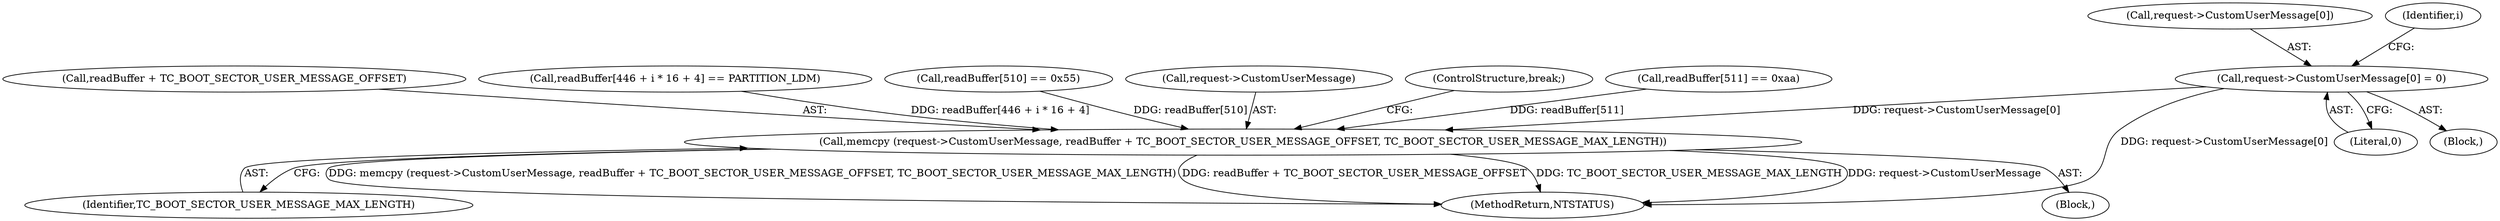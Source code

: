 digraph "0_VeraCrypt_f30f9339c9a0b9bbcc6f5ad38804af39db1f479e@array" {
"1000950" [label="(Call,request->CustomUserMessage[0] = 0)"];
"1001020" [label="(Call,memcpy (request->CustomUserMessage, readBuffer + TC_BOOT_SECTOR_USER_MESSAGE_OFFSET, TC_BOOT_SECTOR_USER_MESSAGE_MAX_LENGTH))"];
"1000894" [label="(Call,readBuffer[510] == 0x55)"];
"1001020" [label="(Call,memcpy (request->CustomUserMessage, readBuffer + TC_BOOT_SECTOR_USER_MESSAGE_OFFSET, TC_BOOT_SECTOR_USER_MESSAGE_MAX_LENGTH))"];
"1000951" [label="(Call,request->CustomUserMessage[0])"];
"1001021" [label="(Call,request->CustomUserMessage)"];
"1001028" [label="(ControlStructure,break;)"];
"1000899" [label="(Call,readBuffer[511] == 0xaa)"];
"1000956" [label="(Literal,0)"];
"1001027" [label="(Identifier,TC_BOOT_SECTOR_USER_MESSAGE_MAX_LENGTH)"];
"1003200" [label="(MethodReturn,NTSTATUS)"];
"1001024" [label="(Call,readBuffer + TC_BOOT_SECTOR_USER_MESSAGE_OFFSET)"];
"1000959" [label="(Identifier,i)"];
"1000917" [label="(Call,readBuffer[446 + i * 16 + 4] == PARTITION_LDM)"];
"1000950" [label="(Call,request->CustomUserMessage[0] = 0)"];
"1000885" [label="(Block,)"];
"1001012" [label="(Block,)"];
"1000950" -> "1000885"  [label="AST: "];
"1000950" -> "1000956"  [label="CFG: "];
"1000951" -> "1000950"  [label="AST: "];
"1000956" -> "1000950"  [label="AST: "];
"1000959" -> "1000950"  [label="CFG: "];
"1000950" -> "1003200"  [label="DDG: request->CustomUserMessage[0]"];
"1000950" -> "1001020"  [label="DDG: request->CustomUserMessage[0]"];
"1001020" -> "1001012"  [label="AST: "];
"1001020" -> "1001027"  [label="CFG: "];
"1001021" -> "1001020"  [label="AST: "];
"1001024" -> "1001020"  [label="AST: "];
"1001027" -> "1001020"  [label="AST: "];
"1001028" -> "1001020"  [label="CFG: "];
"1001020" -> "1003200"  [label="DDG: readBuffer + TC_BOOT_SECTOR_USER_MESSAGE_OFFSET"];
"1001020" -> "1003200"  [label="DDG: TC_BOOT_SECTOR_USER_MESSAGE_MAX_LENGTH"];
"1001020" -> "1003200"  [label="DDG: request->CustomUserMessage"];
"1001020" -> "1003200"  [label="DDG: memcpy (request->CustomUserMessage, readBuffer + TC_BOOT_SECTOR_USER_MESSAGE_OFFSET, TC_BOOT_SECTOR_USER_MESSAGE_MAX_LENGTH)"];
"1000917" -> "1001020"  [label="DDG: readBuffer[446 + i * 16 + 4]"];
"1000894" -> "1001020"  [label="DDG: readBuffer[510]"];
"1000899" -> "1001020"  [label="DDG: readBuffer[511]"];
}
